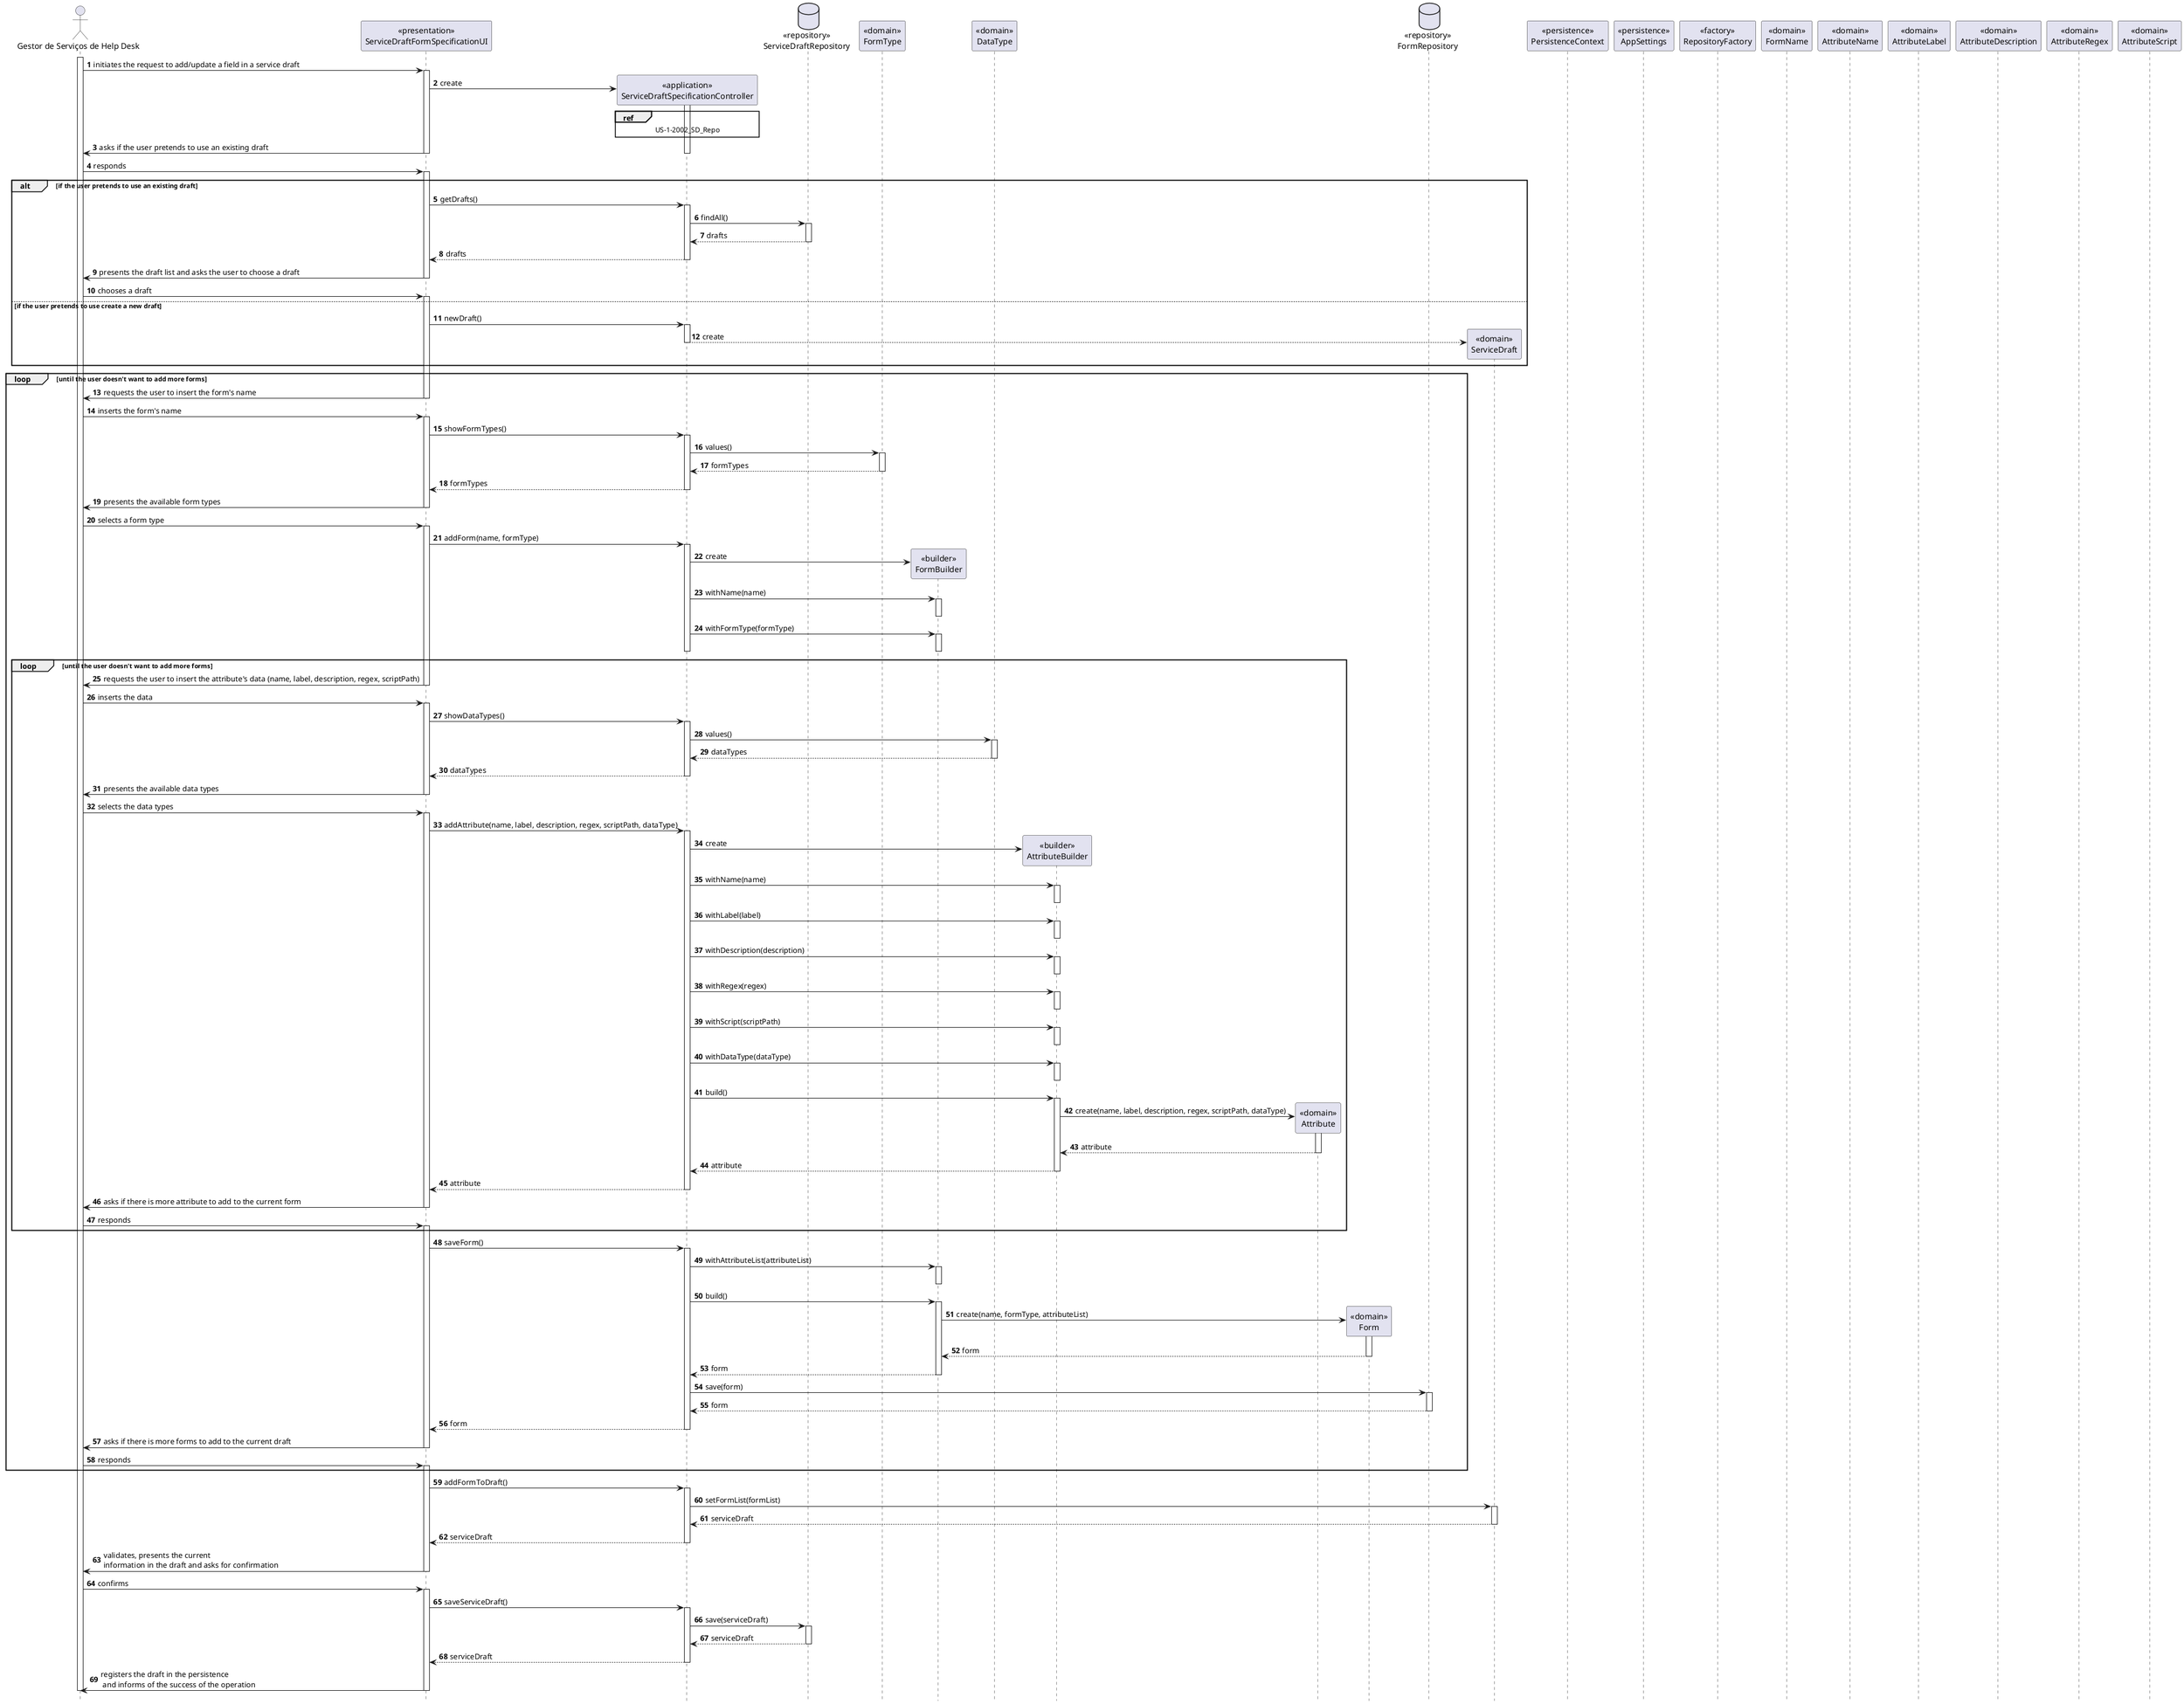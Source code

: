 @startuml
autonumber
hide footbox

actor "Gestor de Serviços de Help Desk" as HSM

participant "<<presentation>>\nServiceDraftFormSpecificationUI" as UI
participant "<<application>>\nServiceDraftSpecificationController" as CTRL
database "<<repository>>\nServiceDraftRepository" as SR
participant "<<domain>>\nFormType" as FT
participant "<<builder>>\nFormBuilder" as FBD
participant "<<domain>>\nDataType" as DT
participant "<<builder>>\nAttributeBuilder" as ABD
participant "<<domain>>\nAttribute" as A
participant "<<domain>>\nForm" as F
database "<<repository>>\nFormRepository" as FR
participant "<<domain>>\nServiceDraft" as S
participant "<<persistence>>\nPersistenceContext" as PC
participant "<<persistence>>\nAppSettings" as AS
participant "<<factory>>\nRepositoryFactory" as RF
participant "<<domain>>\nFormName" as FM
participant "<<domain>>\nAttributeName" as AN
participant "<<domain>>\nAttributeLabel" as AL
participant "<<domain>>\nAttributeDescription" as AD
participant "<<domain>>\nAttributeRegex" as AR
participant "<<domain>>\nAttributeScript" as ASC

activate HSM

HSM -> UI : initiates the request to add/update a field in a service draft
activate UI

UI -> CTRL** : create
activate CTRL

ref over CTRL
  US-1-2002_SD_Repo
end ref

UI -> HSM : asks if the user pretends to use an existing draft
deactivate CTRL
deactivate UI

HSM -> UI : responds
activate UI

alt if the user pretends to use an existing draft

UI -> CTRL : getDrafts()
activate CTRL

CTRL -> SR : findAll()
activate SR
SR --> CTRL : drafts
deactivate SR

CTRL --> UI : drafts
deactivate CTRL

UI -> HSM : presents the draft list and asks the user to choose a draft
deactivate UI

HSM -> UI : chooses a draft
activate UI

else if the user pretends to use create a new draft

UI -> CTRL : newDraft()
activate CTRL

CTRL --> S** : create
deactivate CTRL
end

loop until the user doesn't want to add more forms
UI -> HSM : requests the user to insert the form's name
deactivate UI

HSM -> UI : inserts the form's name
activate UI

UI -> CTRL : showFormTypes()
activate CTRL

CTRL -> FT : values()
activate FT

FT --> CTRL : formTypes
deactivate FT

CTRL --> UI : formTypes
deactivate CTRL

UI -> HSM : presents the available form types
deactivate UI

HSM -> UI : selects a form type
activate UI

UI -> CTRL : addForm(name, formType)
activate CTRL

CTRL -> FBD** : create
CTRL -> FBD : withName(name)
activate FBD
deactivate FBD

CTRL -> FBD : withFormType(formType)
activate FBD
deactivate FBD
deactivate CTRL

loop until the user doesn't want to add more forms
UI -> HSM : requests the user to insert the attribute's data (name, label, description, regex, scriptPath)
deactivate UI

HSM -> UI : inserts the data
activate UI

UI -> CTRL : showDataTypes()
activate CTRL

CTRL -> DT : values()
activate DT

DT --> CTRL : dataTypes
deactivate DT

CTRL --> UI : dataTypes
deactivate CTRL

UI -> HSM : presents the available data types
deactivate UI

HSM -> UI : selects the data types
activate UI

UI -> CTRL : addAttribute(name, label, description, regex, scriptPath, dataType)
activate CTRL

CTRL -> ABD** : create
CTRL -> ABD : withName(name)
activate ABD
deactivate ABD

CTRL -> ABD : withLabel(label)
activate ABD
deactivate ABD

CTRL -> ABD : withDescription(description)
activate ABD
deactivate ABD

CTRL -> ABD : withRegex(regex)
activate ABD
deactivate ABD

CTRL -> ABD : withScript(scriptPath)
activate ABD
deactivate ABD

CTRL -> ABD : withDataType(dataType)
activate ABD
deactivate ABD

CTRL -> ABD : build()
activate ABD

ABD -> A** : create(name, label, description, regex, scriptPath, dataType)
activate A

A --> ABD : attribute
deactivate A

ABD --> CTRL : attribute
deactivate ABD

CTRL --> UI : attribute
deactivate CTRL

UI -> HSM : asks if there is more attribute to add to the current form
deactivate UI

HSM -> UI : responds
activate UI
end

UI -> CTRL : saveForm()
activate CTRL

CTRL -> FBD : withAttributeList(attributeList)
activate FBD
deactivate FBD

CTRL -> FBD : build()
activate FBD

FBD -> F** : create(name, formType, attributeList)
activate F

F --> FBD : form
deactivate F

FBD --> CTRL : form
deactivate FBD

CTRL -> FR : save(form)
activate FR
FR --> CTRL : form
deactivate FR

CTRL --> UI : form
deactivate CTRL

UI -> HSM : asks if there is more forms to add to the current draft
deactivate UI

HSM -> UI : responds
activate UI
end

UI -> CTRL : addFormToDraft()
activate CTRL

CTRL -> S : setFormList(formList)
activate S

S --> CTRL : serviceDraft
deactivate S

CTRL --> UI : serviceDraft
deactivate CTRL

UI -> HSM : validates, presents the current \ninformation in the draft and asks for confirmation
deactivate UI

HSM -> UI : confirms
activate UI

UI -> CTRL : saveServiceDraft()
activate CTRL

CTRL -> SR : save(serviceDraft)
activate SR
SR --> CTRL : serviceDraft
deactivate SR

CTRL --> UI : serviceDraft
deactivate CTRL

UI -> HSM : registers the draft in the persistence\n and informs of the success of the operation
deactivate UI
deactivate HSM

@enduml
